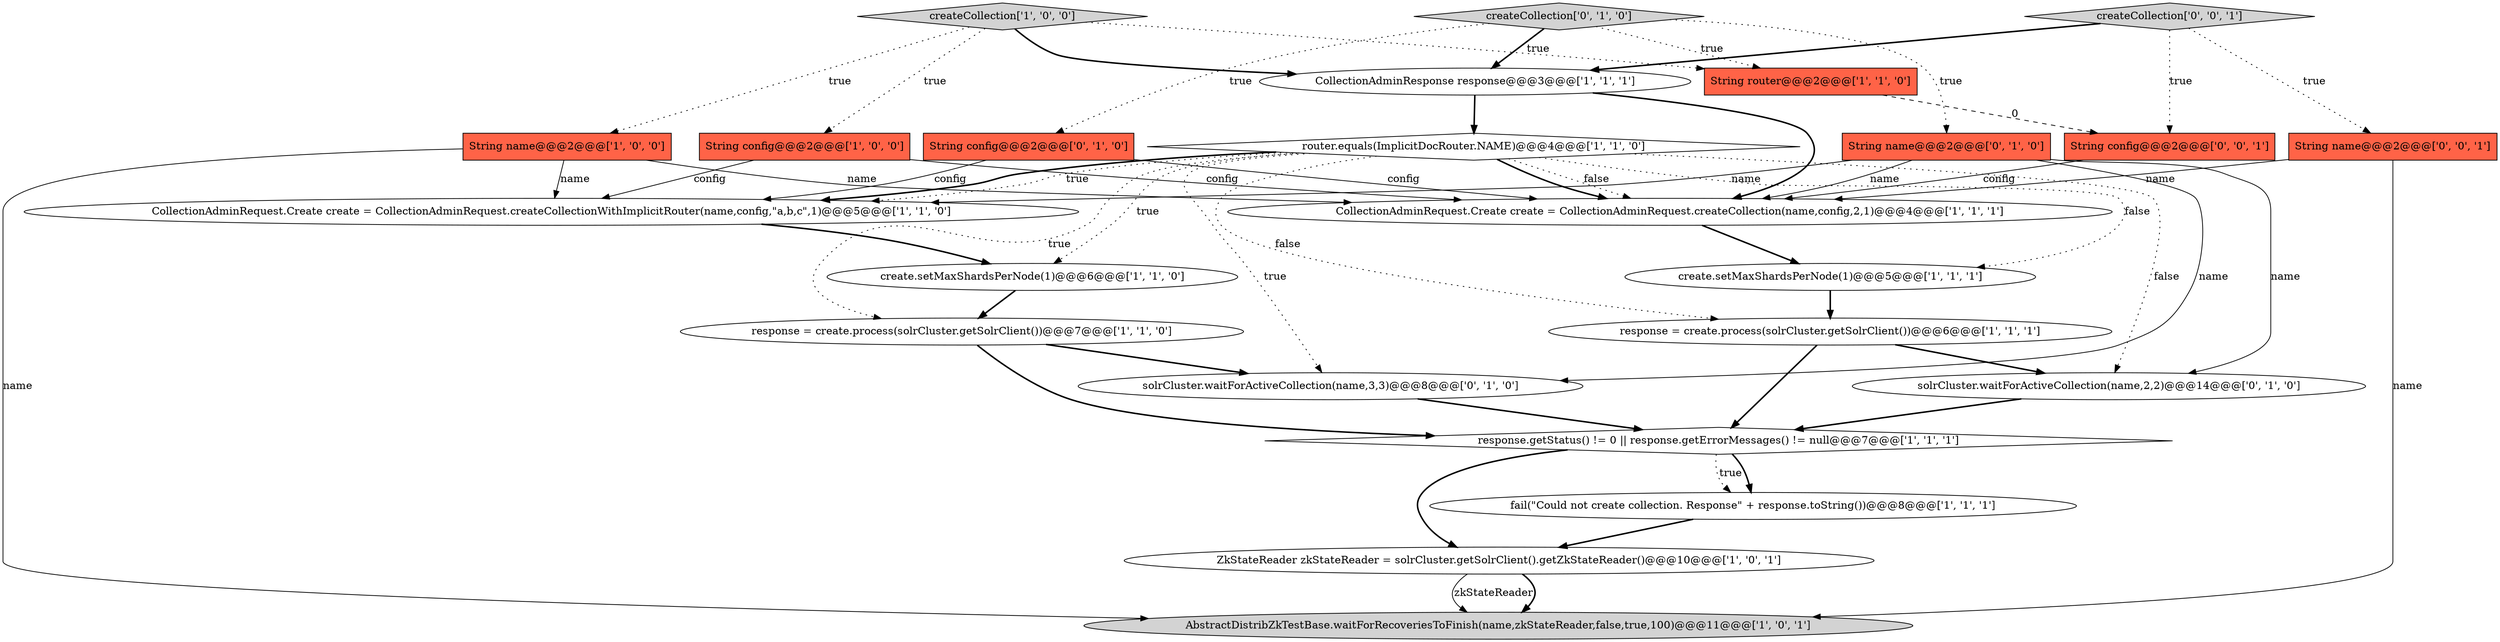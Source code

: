 digraph {
8 [style = filled, label = "CollectionAdminRequest.Create create = CollectionAdminRequest.createCollection(name,config,2,1)@@@4@@@['1', '1', '1']", fillcolor = white, shape = ellipse image = "AAA0AAABBB1BBB"];
15 [style = filled, label = "createCollection['1', '0', '0']", fillcolor = lightgray, shape = diamond image = "AAA0AAABBB1BBB"];
9 [style = filled, label = "String name@@@2@@@['1', '0', '0']", fillcolor = tomato, shape = box image = "AAA0AAABBB1BBB"];
17 [style = filled, label = "String name@@@2@@@['0', '1', '0']", fillcolor = tomato, shape = box image = "AAA0AAABBB2BBB"];
6 [style = filled, label = "create.setMaxShardsPerNode(1)@@@6@@@['1', '1', '0']", fillcolor = white, shape = ellipse image = "AAA0AAABBB1BBB"];
16 [style = filled, label = "solrCluster.waitForActiveCollection(name,3,3)@@@8@@@['0', '1', '0']", fillcolor = white, shape = ellipse image = "AAA1AAABBB2BBB"];
14 [style = filled, label = "ZkStateReader zkStateReader = solrCluster.getSolrClient().getZkStateReader()@@@10@@@['1', '0', '1']", fillcolor = white, shape = ellipse image = "AAA0AAABBB1BBB"];
0 [style = filled, label = "String config@@@2@@@['1', '0', '0']", fillcolor = tomato, shape = box image = "AAA0AAABBB1BBB"];
21 [style = filled, label = "String name@@@2@@@['0', '0', '1']", fillcolor = tomato, shape = box image = "AAA0AAABBB3BBB"];
23 [style = filled, label = "String config@@@2@@@['0', '0', '1']", fillcolor = tomato, shape = box image = "AAA0AAABBB3BBB"];
10 [style = filled, label = "response.getStatus() != 0 || response.getErrorMessages() != null@@@7@@@['1', '1', '1']", fillcolor = white, shape = diamond image = "AAA0AAABBB1BBB"];
11 [style = filled, label = "router.equals(ImplicitDocRouter.NAME)@@@4@@@['1', '1', '0']", fillcolor = white, shape = diamond image = "AAA0AAABBB1BBB"];
19 [style = filled, label = "createCollection['0', '1', '0']", fillcolor = lightgray, shape = diamond image = "AAA0AAABBB2BBB"];
12 [style = filled, label = "CollectionAdminResponse response@@@3@@@['1', '1', '1']", fillcolor = white, shape = ellipse image = "AAA0AAABBB1BBB"];
18 [style = filled, label = "String config@@@2@@@['0', '1', '0']", fillcolor = tomato, shape = box image = "AAA0AAABBB2BBB"];
13 [style = filled, label = "String router@@@2@@@['1', '1', '0']", fillcolor = tomato, shape = box image = "AAA0AAABBB1BBB"];
1 [style = filled, label = "response = create.process(solrCluster.getSolrClient())@@@6@@@['1', '1', '1']", fillcolor = white, shape = ellipse image = "AAA0AAABBB1BBB"];
2 [style = filled, label = "create.setMaxShardsPerNode(1)@@@5@@@['1', '1', '1']", fillcolor = white, shape = ellipse image = "AAA0AAABBB1BBB"];
22 [style = filled, label = "createCollection['0', '0', '1']", fillcolor = lightgray, shape = diamond image = "AAA0AAABBB3BBB"];
4 [style = filled, label = "AbstractDistribZkTestBase.waitForRecoveriesToFinish(name,zkStateReader,false,true,100)@@@11@@@['1', '0', '1']", fillcolor = lightgray, shape = ellipse image = "AAA0AAABBB1BBB"];
5 [style = filled, label = "response = create.process(solrCluster.getSolrClient())@@@7@@@['1', '1', '0']", fillcolor = white, shape = ellipse image = "AAA0AAABBB1BBB"];
20 [style = filled, label = "solrCluster.waitForActiveCollection(name,2,2)@@@14@@@['0', '1', '0']", fillcolor = white, shape = ellipse image = "AAA1AAABBB2BBB"];
3 [style = filled, label = "fail(\"Could not create collection. Response\" + response.toString())@@@8@@@['1', '1', '1']", fillcolor = white, shape = ellipse image = "AAA0AAABBB1BBB"];
7 [style = filled, label = "CollectionAdminRequest.Create create = CollectionAdminRequest.createCollectionWithImplicitRouter(name,config,\"a,b,c\",1)@@@5@@@['1', '1', '0']", fillcolor = white, shape = ellipse image = "AAA0AAABBB1BBB"];
22->23 [style = dotted, label="true"];
3->14 [style = bold, label=""];
0->7 [style = solid, label="config"];
19->13 [style = dotted, label="true"];
1->10 [style = bold, label=""];
10->3 [style = dotted, label="true"];
15->13 [style = dotted, label="true"];
20->10 [style = bold, label=""];
9->4 [style = solid, label="name"];
15->12 [style = bold, label=""];
17->7 [style = solid, label="name"];
7->6 [style = bold, label=""];
9->7 [style = solid, label="name"];
9->8 [style = solid, label="name"];
11->7 [style = dotted, label="true"];
21->4 [style = solid, label="name"];
5->10 [style = bold, label=""];
17->20 [style = solid, label="name"];
16->10 [style = bold, label=""];
10->3 [style = bold, label=""];
11->20 [style = dotted, label="false"];
14->4 [style = solid, label="zkStateReader"];
11->7 [style = bold, label=""];
11->16 [style = dotted, label="true"];
13->23 [style = dashed, label="0"];
11->1 [style = dotted, label="false"];
15->0 [style = dotted, label="true"];
8->2 [style = bold, label=""];
11->8 [style = dotted, label="false"];
11->8 [style = bold, label=""];
11->6 [style = dotted, label="true"];
2->1 [style = bold, label=""];
21->8 [style = solid, label="name"];
6->5 [style = bold, label=""];
0->8 [style = solid, label="config"];
18->7 [style = solid, label="config"];
12->11 [style = bold, label=""];
15->9 [style = dotted, label="true"];
17->16 [style = solid, label="name"];
19->17 [style = dotted, label="true"];
14->4 [style = bold, label=""];
1->20 [style = bold, label=""];
22->12 [style = bold, label=""];
18->8 [style = solid, label="config"];
19->12 [style = bold, label=""];
12->8 [style = bold, label=""];
22->21 [style = dotted, label="true"];
10->14 [style = bold, label=""];
5->16 [style = bold, label=""];
11->2 [style = dotted, label="false"];
23->8 [style = solid, label="config"];
11->5 [style = dotted, label="true"];
17->8 [style = solid, label="name"];
19->18 [style = dotted, label="true"];
}
